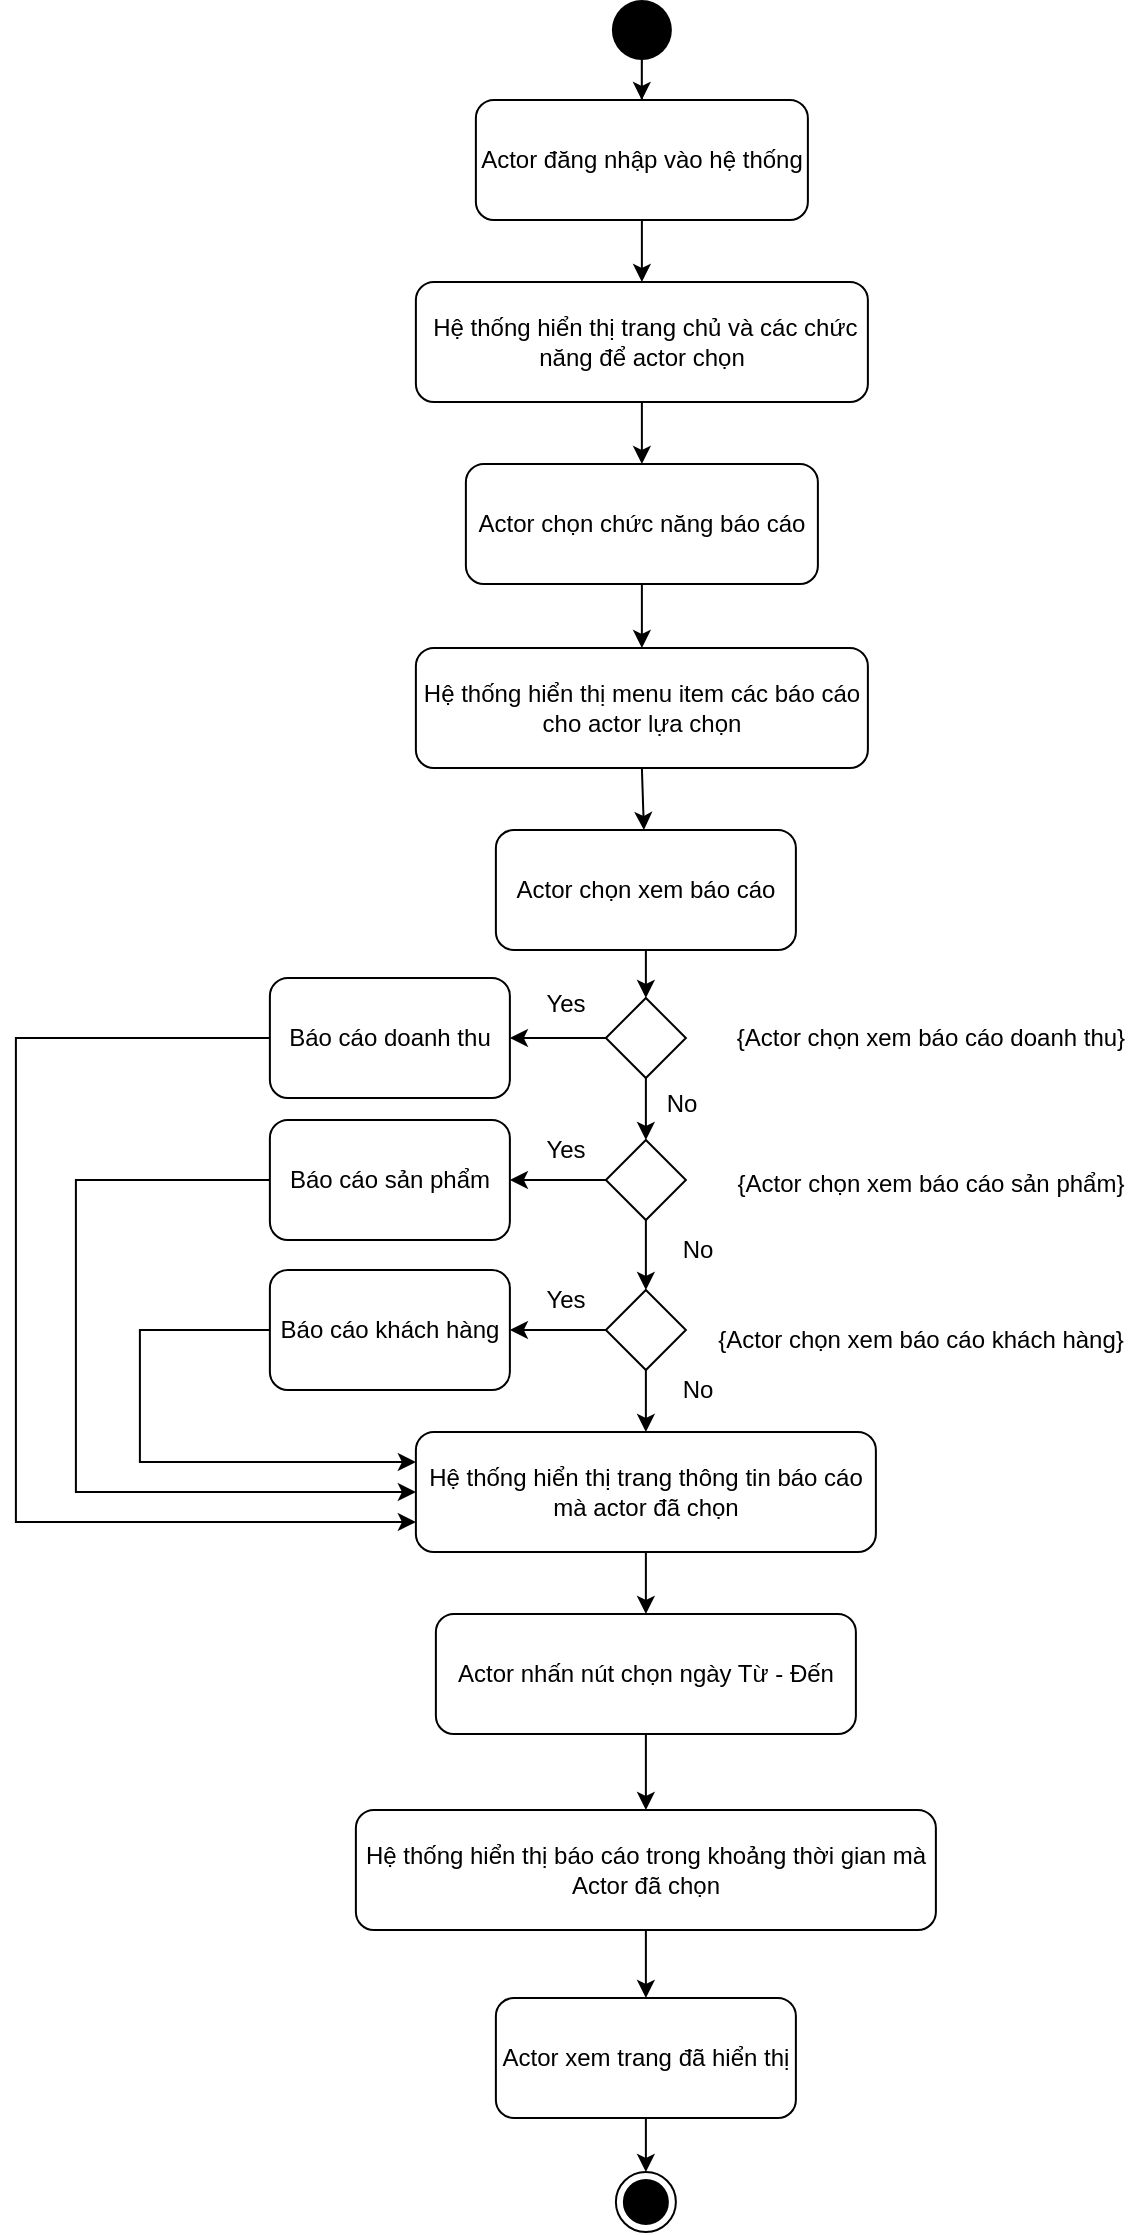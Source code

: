 <mxfile version="13.10.2" type="device"><diagram id="3npgNtYk9-tO_A34j1JN" name="Page-1"><mxGraphModel dx="2031" dy="1134" grid="0" gridSize="10" guides="1" tooltips="1" connect="1" arrows="1" fold="1" page="1" pageScale="1" pageWidth="827" pageHeight="1169" math="0" shadow="0"><root><mxCell id="0"/><mxCell id="1" parent="0"/><mxCell id="n-IjOk6uU8oo-CukFLjv-49" value="" style="edgeStyle=orthogonalEdgeStyle;rounded=0;orthogonalLoop=1;jettySize=auto;html=1;" edge="1" parent="1" source="n-IjOk6uU8oo-CukFLjv-1" target="n-IjOk6uU8oo-CukFLjv-4"><mxGeometry relative="1" as="geometry"/></mxCell><mxCell id="n-IjOk6uU8oo-CukFLjv-1" value="" style="ellipse;fillColor=#000000;strokeColor=none;" vertex="1" parent="1"><mxGeometry x="401.94" width="30" height="30" as="geometry"/></mxCell><mxCell id="n-IjOk6uU8oo-CukFLjv-2" value="" style="ellipse;html=1;shape=endState;fillColor=#000000;strokeColor=#000000;" vertex="1" parent="1"><mxGeometry x="403.94" y="1086" width="30" height="30" as="geometry"/></mxCell><mxCell id="n-IjOk6uU8oo-CukFLjv-4" value="Actor đăng nhập vào hệ thống" style="rounded=1;whiteSpace=wrap;html=1;" vertex="1" parent="1"><mxGeometry x="333.94" y="50" width="166" height="60" as="geometry"/></mxCell><mxCell id="n-IjOk6uU8oo-CukFLjv-5" value="&amp;nbsp;Hệ thống hiển thị trang chủ và các chức năng để actor chọn" style="rounded=1;whiteSpace=wrap;html=1;" vertex="1" parent="1"><mxGeometry x="303.94" y="141" width="226" height="60" as="geometry"/></mxCell><mxCell id="n-IjOk6uU8oo-CukFLjv-6" value="Actor chọn chức năng báo cáo" style="rounded=1;whiteSpace=wrap;html=1;" vertex="1" parent="1"><mxGeometry x="328.94" y="232" width="176" height="60" as="geometry"/></mxCell><mxCell id="n-IjOk6uU8oo-CukFLjv-7" value="Hệ thống hiển thị menu item các báo cáo cho actor lựa chọn" style="rounded=1;whiteSpace=wrap;html=1;" vertex="1" parent="1"><mxGeometry x="303.94" y="324" width="226" height="60" as="geometry"/></mxCell><mxCell id="n-IjOk6uU8oo-CukFLjv-9" value="Actor chọn xem báo cáo" style="rounded=1;whiteSpace=wrap;html=1;" vertex="1" parent="1"><mxGeometry x="343.94" y="415" width="150" height="60" as="geometry"/></mxCell><mxCell id="n-IjOk6uU8oo-CukFLjv-21" style="edgeStyle=orthogonalEdgeStyle;rounded=0;orthogonalLoop=1;jettySize=auto;html=1;" edge="1" parent="1" source="n-IjOk6uU8oo-CukFLjv-10" target="n-IjOk6uU8oo-CukFLjv-15"><mxGeometry relative="1" as="geometry"/></mxCell><mxCell id="n-IjOk6uU8oo-CukFLjv-10" value="" style="rhombus;whiteSpace=wrap;html=1;" vertex="1" parent="1"><mxGeometry x="398.94" y="645" width="40" height="40" as="geometry"/></mxCell><mxCell id="n-IjOk6uU8oo-CukFLjv-19" style="edgeStyle=orthogonalEdgeStyle;rounded=0;orthogonalLoop=1;jettySize=auto;html=1;entryX=1;entryY=0.5;entryDx=0;entryDy=0;" edge="1" parent="1" source="n-IjOk6uU8oo-CukFLjv-11" target="n-IjOk6uU8oo-CukFLjv-14"><mxGeometry relative="1" as="geometry"/></mxCell><mxCell id="n-IjOk6uU8oo-CukFLjv-11" value="" style="rhombus;whiteSpace=wrap;html=1;" vertex="1" parent="1"><mxGeometry x="398.94" y="499" width="40" height="40" as="geometry"/></mxCell><mxCell id="n-IjOk6uU8oo-CukFLjv-20" style="edgeStyle=orthogonalEdgeStyle;rounded=0;orthogonalLoop=1;jettySize=auto;html=1;entryX=1;entryY=0.5;entryDx=0;entryDy=0;" edge="1" parent="1" source="n-IjOk6uU8oo-CukFLjv-12" target="n-IjOk6uU8oo-CukFLjv-16"><mxGeometry relative="1" as="geometry"/></mxCell><mxCell id="n-IjOk6uU8oo-CukFLjv-12" value="" style="rhombus;whiteSpace=wrap;html=1;" vertex="1" parent="1"><mxGeometry x="398.94" y="570" width="40" height="40" as="geometry"/></mxCell><mxCell id="n-IjOk6uU8oo-CukFLjv-45" style="edgeStyle=orthogonalEdgeStyle;rounded=0;orthogonalLoop=1;jettySize=auto;html=1;entryX=0;entryY=0.75;entryDx=0;entryDy=0;" edge="1" parent="1" source="n-IjOk6uU8oo-CukFLjv-14" target="n-IjOk6uU8oo-CukFLjv-29"><mxGeometry relative="1" as="geometry"><Array as="points"><mxPoint x="103.94" y="519"/><mxPoint x="103.94" y="761"/></Array></mxGeometry></mxCell><mxCell id="n-IjOk6uU8oo-CukFLjv-14" value="Báo cáo doanh thu" style="rounded=1;whiteSpace=wrap;html=1;" vertex="1" parent="1"><mxGeometry x="230.94" y="489" width="120" height="60" as="geometry"/></mxCell><mxCell id="n-IjOk6uU8oo-CukFLjv-48" style="edgeStyle=orthogonalEdgeStyle;rounded=0;orthogonalLoop=1;jettySize=auto;html=1;entryX=0;entryY=0.25;entryDx=0;entryDy=0;" edge="1" parent="1" source="n-IjOk6uU8oo-CukFLjv-15" target="n-IjOk6uU8oo-CukFLjv-29"><mxGeometry relative="1" as="geometry"><Array as="points"><mxPoint x="290.94" y="665"/><mxPoint x="165.94" y="665"/><mxPoint x="165.94" y="865"/></Array></mxGeometry></mxCell><mxCell id="n-IjOk6uU8oo-CukFLjv-15" value="Báo cáo khách hàng" style="rounded=1;whiteSpace=wrap;html=1;" vertex="1" parent="1"><mxGeometry x="230.94" y="635" width="120" height="60" as="geometry"/></mxCell><mxCell id="n-IjOk6uU8oo-CukFLjv-47" style="edgeStyle=orthogonalEdgeStyle;rounded=0;orthogonalLoop=1;jettySize=auto;html=1;entryX=0;entryY=0.5;entryDx=0;entryDy=0;" edge="1" parent="1" source="n-IjOk6uU8oo-CukFLjv-16" target="n-IjOk6uU8oo-CukFLjv-29"><mxGeometry relative="1" as="geometry"><Array as="points"><mxPoint x="290.94" y="590"/><mxPoint x="133.94" y="590"/><mxPoint x="133.94" y="880"/></Array></mxGeometry></mxCell><mxCell id="n-IjOk6uU8oo-CukFLjv-16" value="Báo cáo sản phẩm" style="rounded=1;whiteSpace=wrap;html=1;" vertex="1" parent="1"><mxGeometry x="230.94" y="560" width="120" height="60" as="geometry"/></mxCell><mxCell id="n-IjOk6uU8oo-CukFLjv-22" value="" style="endArrow=classic;html=1;exitX=0.5;exitY=1;exitDx=0;exitDy=0;entryX=0.5;entryY=0;entryDx=0;entryDy=0;" edge="1" parent="1" source="n-IjOk6uU8oo-CukFLjv-4" target="n-IjOk6uU8oo-CukFLjv-5"><mxGeometry width="50" height="50" relative="1" as="geometry"><mxPoint x="403.94" y="520" as="sourcePoint"/><mxPoint x="453.94" y="470" as="targetPoint"/></mxGeometry></mxCell><mxCell id="n-IjOk6uU8oo-CukFLjv-23" value="" style="endArrow=classic;html=1;exitX=0.5;exitY=1;exitDx=0;exitDy=0;" edge="1" parent="1" source="n-IjOk6uU8oo-CukFLjv-5" target="n-IjOk6uU8oo-CukFLjv-6"><mxGeometry width="50" height="50" relative="1" as="geometry"><mxPoint x="13.94" y="380" as="sourcePoint"/><mxPoint x="63.94" y="330" as="targetPoint"/></mxGeometry></mxCell><mxCell id="n-IjOk6uU8oo-CukFLjv-24" value="" style="endArrow=classic;html=1;exitX=0.5;exitY=1;exitDx=0;exitDy=0;entryX=0.5;entryY=0;entryDx=0;entryDy=0;" edge="1" parent="1" source="n-IjOk6uU8oo-CukFLjv-6" target="n-IjOk6uU8oo-CukFLjv-7"><mxGeometry width="50" height="50" relative="1" as="geometry"><mxPoint x="83.94" y="470" as="sourcePoint"/><mxPoint x="133.94" y="420" as="targetPoint"/></mxGeometry></mxCell><mxCell id="n-IjOk6uU8oo-CukFLjv-25" value="" style="endArrow=classic;html=1;exitX=0.5;exitY=1;exitDx=0;exitDy=0;" edge="1" parent="1" source="n-IjOk6uU8oo-CukFLjv-7" target="n-IjOk6uU8oo-CukFLjv-9"><mxGeometry width="50" height="50" relative="1" as="geometry"><mxPoint x="63.94" y="500" as="sourcePoint"/><mxPoint x="113.94" y="450" as="targetPoint"/></mxGeometry></mxCell><mxCell id="n-IjOk6uU8oo-CukFLjv-26" value="" style="endArrow=classic;html=1;exitX=0.5;exitY=1;exitDx=0;exitDy=0;entryX=0.5;entryY=0;entryDx=0;entryDy=0;" edge="1" parent="1" source="n-IjOk6uU8oo-CukFLjv-9" target="n-IjOk6uU8oo-CukFLjv-11"><mxGeometry width="50" height="50" relative="1" as="geometry"><mxPoint x="103.94" y="530" as="sourcePoint"/><mxPoint x="153.94" y="480" as="targetPoint"/></mxGeometry></mxCell><mxCell id="n-IjOk6uU8oo-CukFLjv-27" value="" style="endArrow=classic;html=1;exitX=0.5;exitY=1;exitDx=0;exitDy=0;entryX=0.5;entryY=0;entryDx=0;entryDy=0;" edge="1" parent="1" source="n-IjOk6uU8oo-CukFLjv-11" target="n-IjOk6uU8oo-CukFLjv-12"><mxGeometry width="50" height="50" relative="1" as="geometry"><mxPoint x="93.94" y="600" as="sourcePoint"/><mxPoint x="143.94" y="550" as="targetPoint"/></mxGeometry></mxCell><mxCell id="n-IjOk6uU8oo-CukFLjv-28" value="" style="endArrow=classic;html=1;exitX=0.5;exitY=1;exitDx=0;exitDy=0;entryX=0.5;entryY=0;entryDx=0;entryDy=0;" edge="1" parent="1" source="n-IjOk6uU8oo-CukFLjv-12" target="n-IjOk6uU8oo-CukFLjv-10"><mxGeometry width="50" height="50" relative="1" as="geometry"><mxPoint x="73.94" y="590" as="sourcePoint"/><mxPoint x="123.94" y="540" as="targetPoint"/></mxGeometry></mxCell><mxCell id="n-IjOk6uU8oo-CukFLjv-29" value="Hệ thống hiển thị trang thông tin báo cáo mà actor đã chọn" style="rounded=1;whiteSpace=wrap;html=1;" vertex="1" parent="1"><mxGeometry x="303.94" y="716" width="230" height="60" as="geometry"/></mxCell><mxCell id="n-IjOk6uU8oo-CukFLjv-30" value="Actor xem trang đã hiển thị" style="rounded=1;whiteSpace=wrap;html=1;" vertex="1" parent="1"><mxGeometry x="343.94" y="999" width="150" height="60" as="geometry"/></mxCell><mxCell id="n-IjOk6uU8oo-CukFLjv-31" value="Actor nhấn nút chọn ngày Từ - Đến" style="rounded=1;whiteSpace=wrap;html=1;" vertex="1" parent="1"><mxGeometry x="313.94" y="807" width="210" height="60" as="geometry"/></mxCell><mxCell id="n-IjOk6uU8oo-CukFLjv-33" value="{Actor chọn xem báo cáo doanh thu}" style="text;html=1;strokeColor=none;fillColor=none;align=center;verticalAlign=middle;whiteSpace=wrap;rounded=0;" vertex="1" parent="1"><mxGeometry x="456.94" y="509" width="209" height="20" as="geometry"/></mxCell><mxCell id="n-IjOk6uU8oo-CukFLjv-34" value="{Actor chọn xem báo cáo sản phẩm}" style="text;html=1;strokeColor=none;fillColor=none;align=center;verticalAlign=middle;whiteSpace=wrap;rounded=0;" vertex="1" parent="1"><mxGeometry x="456.94" y="582" width="209" height="20" as="geometry"/></mxCell><mxCell id="n-IjOk6uU8oo-CukFLjv-35" value="{Actor chọn xem báo cáo khách hàng}" style="text;html=1;strokeColor=none;fillColor=none;align=center;verticalAlign=middle;whiteSpace=wrap;rounded=0;" vertex="1" parent="1"><mxGeometry x="451.94" y="660" width="209" height="20" as="geometry"/></mxCell><mxCell id="n-IjOk6uU8oo-CukFLjv-36" value="Hệ thống hiển thị báo cáo trong khoảng thời gian mà Actor đã chọn" style="rounded=1;whiteSpace=wrap;html=1;" vertex="1" parent="1"><mxGeometry x="273.94" y="905" width="290" height="60" as="geometry"/></mxCell><mxCell id="n-IjOk6uU8oo-CukFLjv-38" value="" style="endArrow=classic;html=1;exitX=0.5;exitY=1;exitDx=0;exitDy=0;entryX=0.5;entryY=0;entryDx=0;entryDy=0;" edge="1" parent="1" source="n-IjOk6uU8oo-CukFLjv-10" target="n-IjOk6uU8oo-CukFLjv-29"><mxGeometry width="50" height="50" relative="1" as="geometry"><mxPoint x="73.94" y="980" as="sourcePoint"/><mxPoint x="123.94" y="930" as="targetPoint"/></mxGeometry></mxCell><mxCell id="n-IjOk6uU8oo-CukFLjv-39" value="" style="endArrow=classic;html=1;exitX=0.5;exitY=1;exitDx=0;exitDy=0;entryX=0.5;entryY=0;entryDx=0;entryDy=0;" edge="1" parent="1" source="n-IjOk6uU8oo-CukFLjv-29" target="n-IjOk6uU8oo-CukFLjv-31"><mxGeometry width="50" height="50" relative="1" as="geometry"><mxPoint x="163.94" y="1000" as="sourcePoint"/><mxPoint x="213.94" y="950" as="targetPoint"/></mxGeometry></mxCell><mxCell id="n-IjOk6uU8oo-CukFLjv-40" value="" style="endArrow=classic;html=1;entryX=0.5;entryY=0;entryDx=0;entryDy=0;" edge="1" parent="1" source="n-IjOk6uU8oo-CukFLjv-31" target="n-IjOk6uU8oo-CukFLjv-36"><mxGeometry width="50" height="50" relative="1" as="geometry"><mxPoint x="123.94" y="1030" as="sourcePoint"/><mxPoint x="173.94" y="980" as="targetPoint"/></mxGeometry></mxCell><mxCell id="n-IjOk6uU8oo-CukFLjv-41" value="" style="endArrow=classic;html=1;exitX=0.5;exitY=1;exitDx=0;exitDy=0;entryX=0.5;entryY=0;entryDx=0;entryDy=0;" edge="1" parent="1" source="n-IjOk6uU8oo-CukFLjv-36" target="n-IjOk6uU8oo-CukFLjv-30"><mxGeometry width="50" height="50" relative="1" as="geometry"><mxPoint x="23.94" y="890" as="sourcePoint"/><mxPoint x="73.94" y="840" as="targetPoint"/></mxGeometry></mxCell><mxCell id="n-IjOk6uU8oo-CukFLjv-42" value="" style="endArrow=classic;html=1;exitX=0.5;exitY=1;exitDx=0;exitDy=0;entryX=0.5;entryY=0;entryDx=0;entryDy=0;" edge="1" parent="1" source="n-IjOk6uU8oo-CukFLjv-30" target="n-IjOk6uU8oo-CukFLjv-2"><mxGeometry width="50" height="50" relative="1" as="geometry"><mxPoint x="163.94" y="1140" as="sourcePoint"/><mxPoint x="213.94" y="1090" as="targetPoint"/></mxGeometry></mxCell><mxCell id="n-IjOk6uU8oo-CukFLjv-50" value="Yes" style="text;html=1;strokeColor=none;fillColor=none;align=center;verticalAlign=middle;whiteSpace=wrap;rounded=0;" vertex="1" parent="1"><mxGeometry x="358.94" y="492" width="40" height="20" as="geometry"/></mxCell><mxCell id="n-IjOk6uU8oo-CukFLjv-51" value="Yes" style="text;html=1;strokeColor=none;fillColor=none;align=center;verticalAlign=middle;whiteSpace=wrap;rounded=0;" vertex="1" parent="1"><mxGeometry x="358.94" y="565" width="40" height="20" as="geometry"/></mxCell><mxCell id="n-IjOk6uU8oo-CukFLjv-52" value="Yes" style="text;html=1;strokeColor=none;fillColor=none;align=center;verticalAlign=middle;whiteSpace=wrap;rounded=0;" vertex="1" parent="1"><mxGeometry x="358.94" y="640" width="40" height="20" as="geometry"/></mxCell><mxCell id="n-IjOk6uU8oo-CukFLjv-53" value="No" style="text;html=1;strokeColor=none;fillColor=none;align=center;verticalAlign=middle;whiteSpace=wrap;rounded=0;" vertex="1" parent="1"><mxGeometry x="416.94" y="542" width="40" height="20" as="geometry"/></mxCell><mxCell id="n-IjOk6uU8oo-CukFLjv-54" value="No" style="text;html=1;strokeColor=none;fillColor=none;align=center;verticalAlign=middle;whiteSpace=wrap;rounded=0;" vertex="1" parent="1"><mxGeometry x="424.94" y="615" width="40" height="20" as="geometry"/></mxCell><mxCell id="n-IjOk6uU8oo-CukFLjv-55" value="No" style="text;html=1;strokeColor=none;fillColor=none;align=center;verticalAlign=middle;whiteSpace=wrap;rounded=0;" vertex="1" parent="1"><mxGeometry x="424.94" y="685" width="40" height="20" as="geometry"/></mxCell></root></mxGraphModel></diagram></mxfile>